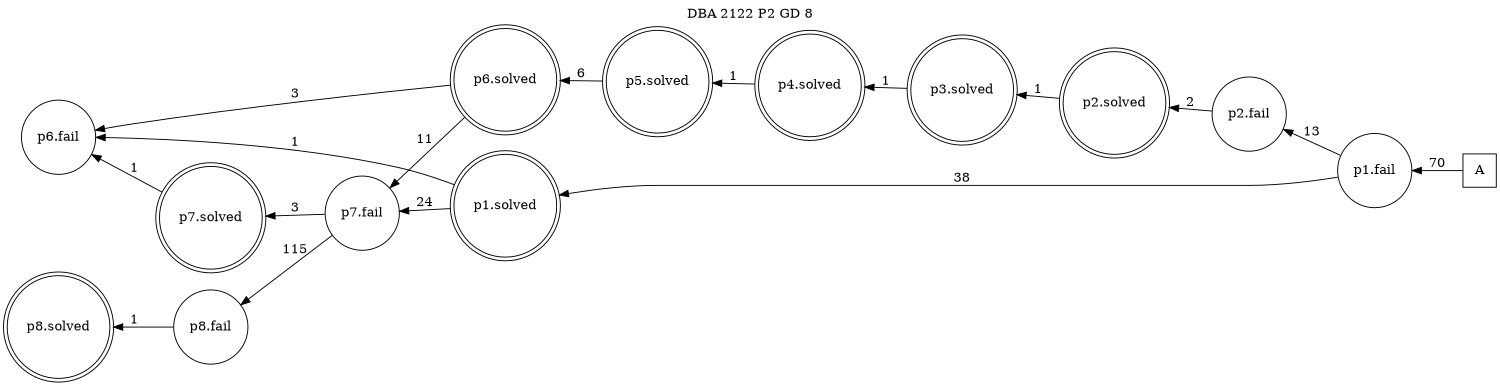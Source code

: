 digraph DBA_2122_P2_GD_8 {
labelloc="tl"
label= " DBA 2122 P2 GD 8 "
rankdir="RL";
graph [ size=" 10 , 10 !"]

"A" [shape="square" label="A"]
"p1.fail" [shape="circle" label="p1.fail"]
"p1.solved" [shape="doublecircle" label="p1.solved"]
"p2.fail" [shape="circle" label="p2.fail"]
"p2.solved" [shape="doublecircle" label="p2.solved"]
"p3.solved" [shape="doublecircle" label="p3.solved"]
"p4.solved" [shape="doublecircle" label="p4.solved"]
"p5.solved" [shape="doublecircle" label="p5.solved"]
"p6.solved" [shape="doublecircle" label="p6.solved"]
"p7.fail" [shape="circle" label="p7.fail"]
"p7.solved" [shape="doublecircle" label="p7.solved"]
"p6.fail" [shape="circle" label="p6.fail"]
"p8.fail" [shape="circle" label="p8.fail"]
"p8.solved" [shape="doublecircle" label="p8.solved"]
"A" -> "p1.fail" [ label=70]
"p1.fail" -> "p1.solved" [ label=38]
"p1.fail" -> "p2.fail" [ label=13]
"p1.solved" -> "p7.fail" [ label=24]
"p1.solved" -> "p6.fail" [ label=1]
"p2.fail" -> "p2.solved" [ label=2]
"p2.solved" -> "p3.solved" [ label=1]
"p3.solved" -> "p4.solved" [ label=1]
"p4.solved" -> "p5.solved" [ label=1]
"p5.solved" -> "p6.solved" [ label=6]
"p6.solved" -> "p7.fail" [ label=11]
"p6.solved" -> "p6.fail" [ label=3]
"p7.fail" -> "p7.solved" [ label=3]
"p7.fail" -> "p8.fail" [ label=115]
"p7.solved" -> "p6.fail" [ label=1]
"p8.fail" -> "p8.solved" [ label=1]
}
